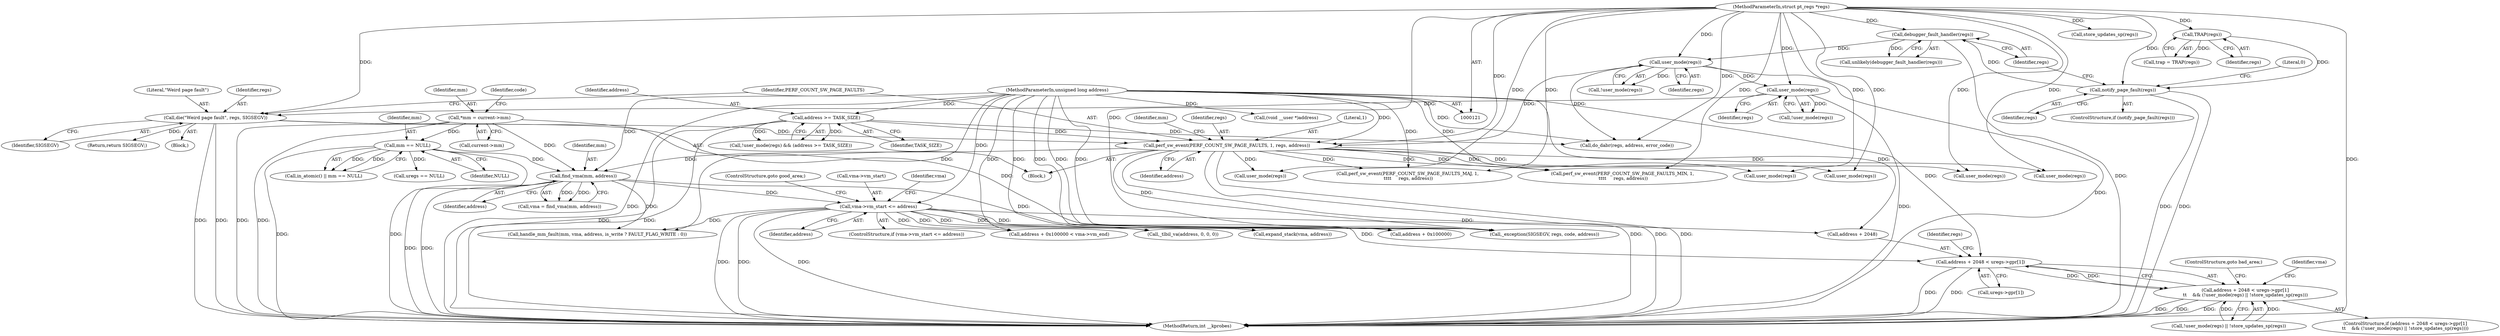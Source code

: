 digraph "0_linux_a8b0ca17b80e92faab46ee7179ba9e99ccb61233_20@array" {
"1000293" [label="(Call,address + 2048 < uregs->gpr[1])"];
"1000123" [label="(MethodParameterIn,unsigned long address)"];
"1000255" [label="(Call,vma->vm_start <= address)"];
"1000247" [label="(Call,find_vma(mm, address))"];
"1000128" [label="(Call,*mm = current->mm)"];
"1000202" [label="(Call,mm == NULL)"];
"1000216" [label="(Call,perf_sw_event(PERF_COUNT_SW_PAGE_FAULTS, 1, regs, address))"];
"1000181" [label="(Call,user_mode(regs))"];
"1000174" [label="(Call,debugger_fault_handler(regs))"];
"1000168" [label="(Call,notify_page_fault(regs))"];
"1000146" [label="(Call,TRAP(regs))"];
"1000122" [label="(MethodParameterIn,struct pt_regs *regs)"];
"1000212" [label="(Call,die(\"Weird page fault\", regs, SIGSEGV))"];
"1000208" [label="(Call,user_mode(regs))"];
"1000183" [label="(Call,address >= TASK_SIZE)"];
"1000292" [label="(Call,address + 2048 < uregs->gpr[1]\n\t\t    && (!user_mode(regs) || !store_updates_sp(regs)))"];
"1000128" [label="(Call,*mm = current->mm)"];
"1000458" [label="(Call,perf_sw_event(PERF_COUNT_SW_PAGE_FAULTS_MIN, 1,\n \t\t\t\t     regs, address))"];
"1000218" [label="(Literal,1)"];
"1000146" [label="(Call,TRAP(regs))"];
"1000297" [label="(Call,uregs->gpr[1])"];
"1000232" [label="(Call,user_mode(regs))"];
"1000175" [label="(Identifier,regs)"];
"1000309" [label="(ControlStructure,goto bad_area;)"];
"1000226" [label="(Identifier,mm)"];
"1000287" [label="(Call,uregs == NULL)"];
"1000399" [label="(Call,handle_mm_fault(mm, vma, address, is_write ? FAULT_FLAG_WRITE : 0))"];
"1000260" [label="(ControlStructure,goto good_area;)"];
"1000217" [label="(Identifier,PERF_COUNT_SW_PAGE_FAULTS)"];
"1000181" [label="(Call,user_mode(regs))"];
"1000193" [label="(Call,do_dabr(regs, address, error_code))"];
"1000136" [label="(Identifier,code)"];
"1000305" [label="(Identifier,regs)"];
"1000256" [label="(Call,vma->vm_start)"];
"1000245" [label="(Call,vma = find_vma(mm, address))"];
"1000171" [label="(Literal,0)"];
"1000203" [label="(Identifier,mm)"];
"1000213" [label="(Literal,\"Weird page fault\")"];
"1000207" [label="(Call,!user_mode(regs))"];
"1000434" [label="(Call,perf_sw_event(PERF_COUNT_SW_PAGE_FAULTS_MAJ, 1,\n \t\t\t\t     regs, address))"];
"1000255" [label="(Call,vma->vm_start <= address)"];
"1000270" [label="(Call,address + 0x100000 < vma->vm_end)"];
"1000328" [label="(Call,_tlbil_va(address, 0, 0, 0))"];
"1000202" [label="(Call,mm == NULL)"];
"1000520" [label="(Call,user_mode(regs))"];
"1000292" [label="(Call,address + 2048 < uregs->gpr[1]\n\t\t    && (!user_mode(regs) || !store_updates_sp(regs)))"];
"1000123" [label="(MethodParameterIn,unsigned long address)"];
"1000173" [label="(Call,unlikely(debugger_fault_handler(regs)))"];
"1000122" [label="(MethodParameterIn,struct pt_regs *regs)"];
"1000294" [label="(Call,address + 2048)"];
"1000209" [label="(Identifier,regs)"];
"1000481" [label="(Call,_exception(SIGSEGV, regs, code, address))"];
"1000182" [label="(Identifier,regs)"];
"1000200" [label="(Call,in_atomic() || mm == NULL)"];
"1000265" [label="(Identifier,vma)"];
"1000554" [label="(MethodReturn,int __kprobes)"];
"1000312" [label="(Identifier,vma)"];
"1000259" [label="(Identifier,address)"];
"1000496" [label="(Return,return SIGSEGV;)"];
"1000302" [label="(Call,!user_mode(regs) || !store_updates_sp(regs))"];
"1000311" [label="(Call,expand_stack(vma, address))"];
"1000542" [label="(Call,(void __user *)address)"];
"1000212" [label="(Call,die(\"Weird page fault\", regs, SIGSEGV))"];
"1000129" [label="(Identifier,mm)"];
"1000506" [label="(Call,user_mode(regs))"];
"1000174" [label="(Call,debugger_fault_handler(regs))"];
"1000144" [label="(Call,trap = TRAP(regs))"];
"1000167" [label="(ControlStructure,if (notify_page_fault(regs)))"];
"1000307" [label="(Call,store_updates_sp(regs))"];
"1000293" [label="(Call,address + 2048 < uregs->gpr[1])"];
"1000130" [label="(Call,current->mm)"];
"1000220" [label="(Identifier,address)"];
"1000304" [label="(Call,user_mode(regs))"];
"1000147" [label="(Identifier,regs)"];
"1000248" [label="(Identifier,mm)"];
"1000478" [label="(Call,user_mode(regs))"];
"1000214" [label="(Identifier,regs)"];
"1000219" [label="(Identifier,regs)"];
"1000168" [label="(Call,notify_page_fault(regs))"];
"1000249" [label="(Identifier,address)"];
"1000205" [label="(Block,)"];
"1000247" [label="(Call,find_vma(mm, address))"];
"1000215" [label="(Identifier,SIGSEGV)"];
"1000291" [label="(ControlStructure,if (address + 2048 < uregs->gpr[1]\n\t\t    && (!user_mode(regs) || !store_updates_sp(regs))))"];
"1000180" [label="(Call,!user_mode(regs))"];
"1000125" [label="(Block,)"];
"1000271" [label="(Call,address + 0x100000)"];
"1000208" [label="(Call,user_mode(regs))"];
"1000179" [label="(Call,!user_mode(regs) && (address >= TASK_SIZE))"];
"1000185" [label="(Identifier,TASK_SIZE)"];
"1000183" [label="(Call,address >= TASK_SIZE)"];
"1000204" [label="(Identifier,NULL)"];
"1000169" [label="(Identifier,regs)"];
"1000254" [label="(ControlStructure,if (vma->vm_start <= address))"];
"1000184" [label="(Identifier,address)"];
"1000216" [label="(Call,perf_sw_event(PERF_COUNT_SW_PAGE_FAULTS, 1, regs, address))"];
"1000293" -> "1000292"  [label="AST: "];
"1000293" -> "1000297"  [label="CFG: "];
"1000294" -> "1000293"  [label="AST: "];
"1000297" -> "1000293"  [label="AST: "];
"1000305" -> "1000293"  [label="CFG: "];
"1000292" -> "1000293"  [label="CFG: "];
"1000293" -> "1000554"  [label="DDG: "];
"1000293" -> "1000554"  [label="DDG: "];
"1000293" -> "1000292"  [label="DDG: "];
"1000293" -> "1000292"  [label="DDG: "];
"1000123" -> "1000293"  [label="DDG: "];
"1000255" -> "1000293"  [label="DDG: "];
"1000123" -> "1000121"  [label="AST: "];
"1000123" -> "1000554"  [label="DDG: "];
"1000123" -> "1000183"  [label="DDG: "];
"1000123" -> "1000193"  [label="DDG: "];
"1000123" -> "1000216"  [label="DDG: "];
"1000123" -> "1000247"  [label="DDG: "];
"1000123" -> "1000255"  [label="DDG: "];
"1000123" -> "1000270"  [label="DDG: "];
"1000123" -> "1000271"  [label="DDG: "];
"1000123" -> "1000294"  [label="DDG: "];
"1000123" -> "1000311"  [label="DDG: "];
"1000123" -> "1000328"  [label="DDG: "];
"1000123" -> "1000399"  [label="DDG: "];
"1000123" -> "1000434"  [label="DDG: "];
"1000123" -> "1000458"  [label="DDG: "];
"1000123" -> "1000481"  [label="DDG: "];
"1000123" -> "1000542"  [label="DDG: "];
"1000255" -> "1000254"  [label="AST: "];
"1000255" -> "1000259"  [label="CFG: "];
"1000256" -> "1000255"  [label="AST: "];
"1000259" -> "1000255"  [label="AST: "];
"1000260" -> "1000255"  [label="CFG: "];
"1000265" -> "1000255"  [label="CFG: "];
"1000255" -> "1000554"  [label="DDG: "];
"1000255" -> "1000554"  [label="DDG: "];
"1000255" -> "1000554"  [label="DDG: "];
"1000247" -> "1000255"  [label="DDG: "];
"1000255" -> "1000270"  [label="DDG: "];
"1000255" -> "1000271"  [label="DDG: "];
"1000255" -> "1000294"  [label="DDG: "];
"1000255" -> "1000311"  [label="DDG: "];
"1000255" -> "1000328"  [label="DDG: "];
"1000255" -> "1000399"  [label="DDG: "];
"1000255" -> "1000481"  [label="DDG: "];
"1000247" -> "1000245"  [label="AST: "];
"1000247" -> "1000249"  [label="CFG: "];
"1000248" -> "1000247"  [label="AST: "];
"1000249" -> "1000247"  [label="AST: "];
"1000245" -> "1000247"  [label="CFG: "];
"1000247" -> "1000554"  [label="DDG: "];
"1000247" -> "1000554"  [label="DDG: "];
"1000247" -> "1000245"  [label="DDG: "];
"1000247" -> "1000245"  [label="DDG: "];
"1000128" -> "1000247"  [label="DDG: "];
"1000202" -> "1000247"  [label="DDG: "];
"1000216" -> "1000247"  [label="DDG: "];
"1000247" -> "1000399"  [label="DDG: "];
"1000247" -> "1000481"  [label="DDG: "];
"1000128" -> "1000125"  [label="AST: "];
"1000128" -> "1000130"  [label="CFG: "];
"1000129" -> "1000128"  [label="AST: "];
"1000130" -> "1000128"  [label="AST: "];
"1000136" -> "1000128"  [label="CFG: "];
"1000128" -> "1000554"  [label="DDG: "];
"1000128" -> "1000554"  [label="DDG: "];
"1000128" -> "1000202"  [label="DDG: "];
"1000202" -> "1000200"  [label="AST: "];
"1000202" -> "1000204"  [label="CFG: "];
"1000203" -> "1000202"  [label="AST: "];
"1000204" -> "1000202"  [label="AST: "];
"1000200" -> "1000202"  [label="CFG: "];
"1000202" -> "1000554"  [label="DDG: "];
"1000202" -> "1000554"  [label="DDG: "];
"1000202" -> "1000200"  [label="DDG: "];
"1000202" -> "1000200"  [label="DDG: "];
"1000202" -> "1000287"  [label="DDG: "];
"1000216" -> "1000125"  [label="AST: "];
"1000216" -> "1000220"  [label="CFG: "];
"1000217" -> "1000216"  [label="AST: "];
"1000218" -> "1000216"  [label="AST: "];
"1000219" -> "1000216"  [label="AST: "];
"1000220" -> "1000216"  [label="AST: "];
"1000226" -> "1000216"  [label="CFG: "];
"1000216" -> "1000554"  [label="DDG: "];
"1000216" -> "1000554"  [label="DDG: "];
"1000216" -> "1000554"  [label="DDG: "];
"1000181" -> "1000216"  [label="DDG: "];
"1000212" -> "1000216"  [label="DDG: "];
"1000122" -> "1000216"  [label="DDG: "];
"1000183" -> "1000216"  [label="DDG: "];
"1000216" -> "1000232"  [label="DDG: "];
"1000216" -> "1000304"  [label="DDG: "];
"1000216" -> "1000434"  [label="DDG: "];
"1000216" -> "1000458"  [label="DDG: "];
"1000216" -> "1000478"  [label="DDG: "];
"1000216" -> "1000481"  [label="DDG: "];
"1000216" -> "1000506"  [label="DDG: "];
"1000216" -> "1000520"  [label="DDG: "];
"1000181" -> "1000180"  [label="AST: "];
"1000181" -> "1000182"  [label="CFG: "];
"1000182" -> "1000181"  [label="AST: "];
"1000180" -> "1000181"  [label="CFG: "];
"1000181" -> "1000554"  [label="DDG: "];
"1000181" -> "1000180"  [label="DDG: "];
"1000174" -> "1000181"  [label="DDG: "];
"1000122" -> "1000181"  [label="DDG: "];
"1000181" -> "1000193"  [label="DDG: "];
"1000181" -> "1000208"  [label="DDG: "];
"1000174" -> "1000173"  [label="AST: "];
"1000174" -> "1000175"  [label="CFG: "];
"1000175" -> "1000174"  [label="AST: "];
"1000173" -> "1000174"  [label="CFG: "];
"1000174" -> "1000554"  [label="DDG: "];
"1000174" -> "1000173"  [label="DDG: "];
"1000168" -> "1000174"  [label="DDG: "];
"1000122" -> "1000174"  [label="DDG: "];
"1000168" -> "1000167"  [label="AST: "];
"1000168" -> "1000169"  [label="CFG: "];
"1000169" -> "1000168"  [label="AST: "];
"1000171" -> "1000168"  [label="CFG: "];
"1000175" -> "1000168"  [label="CFG: "];
"1000168" -> "1000554"  [label="DDG: "];
"1000168" -> "1000554"  [label="DDG: "];
"1000146" -> "1000168"  [label="DDG: "];
"1000122" -> "1000168"  [label="DDG: "];
"1000146" -> "1000144"  [label="AST: "];
"1000146" -> "1000147"  [label="CFG: "];
"1000147" -> "1000146"  [label="AST: "];
"1000144" -> "1000146"  [label="CFG: "];
"1000146" -> "1000144"  [label="DDG: "];
"1000122" -> "1000146"  [label="DDG: "];
"1000122" -> "1000121"  [label="AST: "];
"1000122" -> "1000554"  [label="DDG: "];
"1000122" -> "1000193"  [label="DDG: "];
"1000122" -> "1000208"  [label="DDG: "];
"1000122" -> "1000212"  [label="DDG: "];
"1000122" -> "1000232"  [label="DDG: "];
"1000122" -> "1000304"  [label="DDG: "];
"1000122" -> "1000307"  [label="DDG: "];
"1000122" -> "1000434"  [label="DDG: "];
"1000122" -> "1000458"  [label="DDG: "];
"1000122" -> "1000478"  [label="DDG: "];
"1000122" -> "1000481"  [label="DDG: "];
"1000122" -> "1000506"  [label="DDG: "];
"1000122" -> "1000520"  [label="DDG: "];
"1000212" -> "1000205"  [label="AST: "];
"1000212" -> "1000215"  [label="CFG: "];
"1000213" -> "1000212"  [label="AST: "];
"1000214" -> "1000212"  [label="AST: "];
"1000215" -> "1000212"  [label="AST: "];
"1000217" -> "1000212"  [label="CFG: "];
"1000212" -> "1000554"  [label="DDG: "];
"1000212" -> "1000554"  [label="DDG: "];
"1000208" -> "1000212"  [label="DDG: "];
"1000212" -> "1000481"  [label="DDG: "];
"1000212" -> "1000496"  [label="DDG: "];
"1000208" -> "1000207"  [label="AST: "];
"1000208" -> "1000209"  [label="CFG: "];
"1000209" -> "1000208"  [label="AST: "];
"1000207" -> "1000208"  [label="CFG: "];
"1000208" -> "1000554"  [label="DDG: "];
"1000208" -> "1000207"  [label="DDG: "];
"1000183" -> "1000179"  [label="AST: "];
"1000183" -> "1000185"  [label="CFG: "];
"1000184" -> "1000183"  [label="AST: "];
"1000185" -> "1000183"  [label="AST: "];
"1000179" -> "1000183"  [label="CFG: "];
"1000183" -> "1000554"  [label="DDG: "];
"1000183" -> "1000554"  [label="DDG: "];
"1000183" -> "1000179"  [label="DDG: "];
"1000183" -> "1000179"  [label="DDG: "];
"1000183" -> "1000193"  [label="DDG: "];
"1000292" -> "1000291"  [label="AST: "];
"1000292" -> "1000302"  [label="CFG: "];
"1000302" -> "1000292"  [label="AST: "];
"1000309" -> "1000292"  [label="CFG: "];
"1000312" -> "1000292"  [label="CFG: "];
"1000292" -> "1000554"  [label="DDG: "];
"1000292" -> "1000554"  [label="DDG: "];
"1000292" -> "1000554"  [label="DDG: "];
"1000302" -> "1000292"  [label="DDG: "];
"1000302" -> "1000292"  [label="DDG: "];
}
